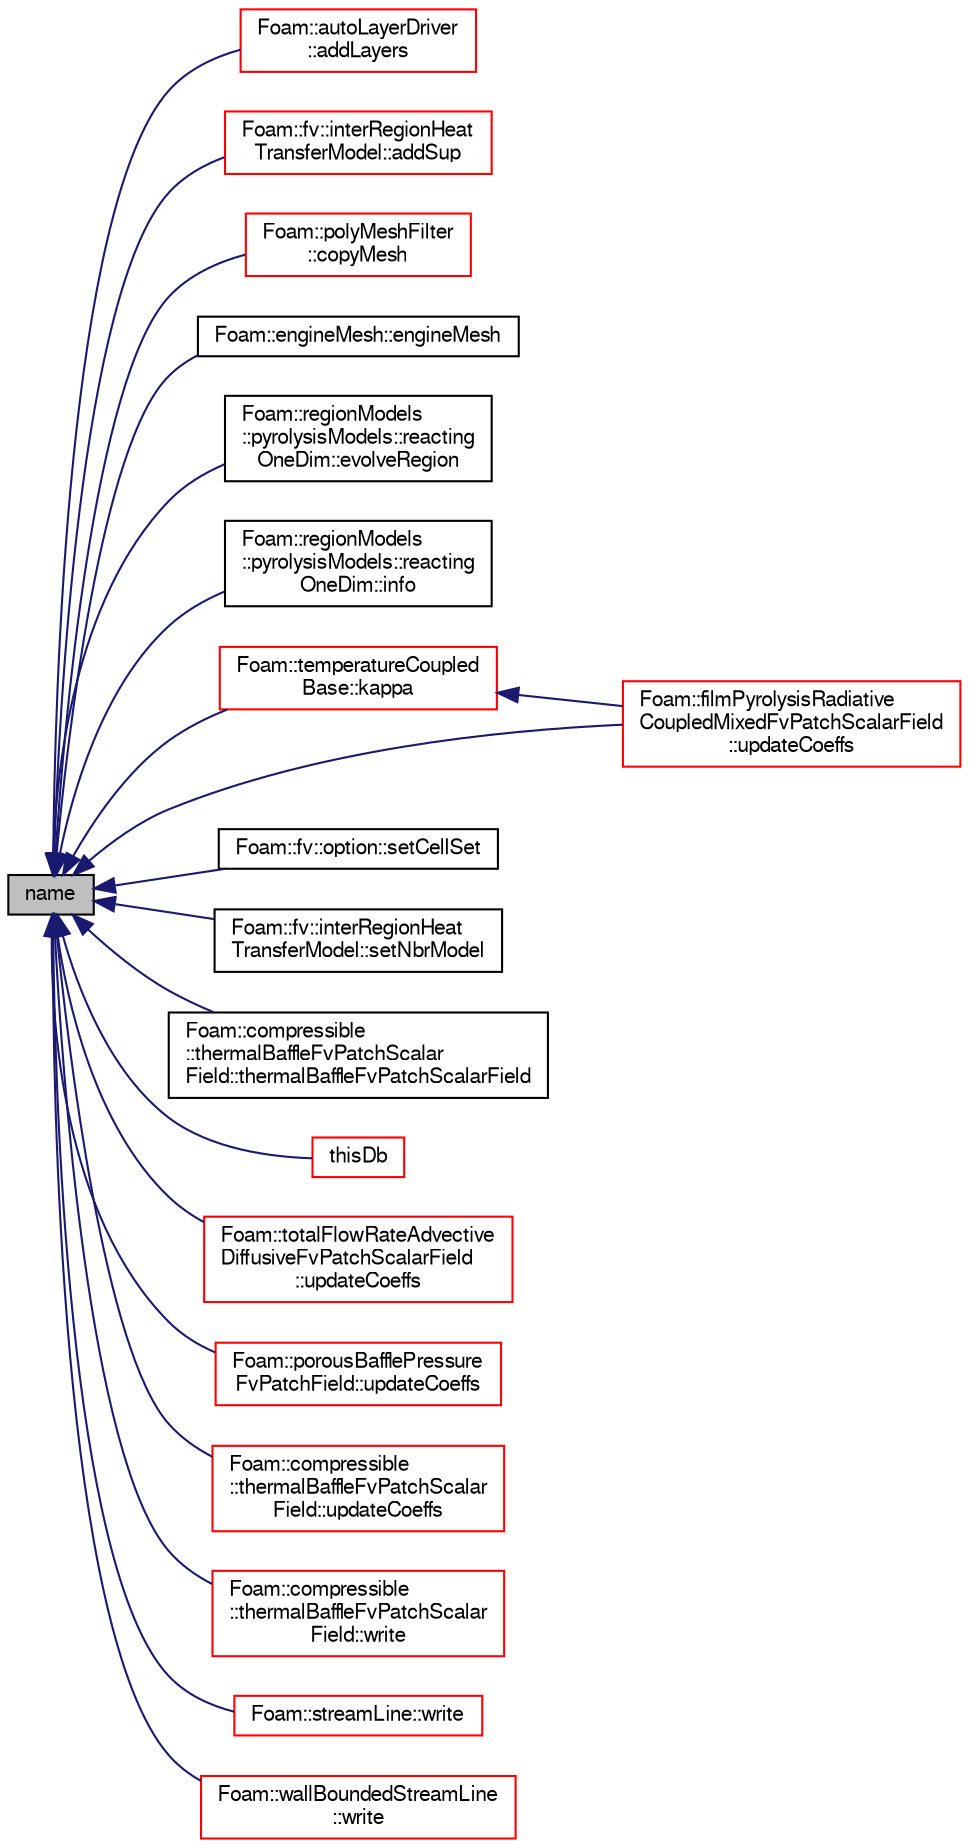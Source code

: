 digraph "name"
{
  bgcolor="transparent";
  edge [fontname="FreeSans",fontsize="10",labelfontname="FreeSans",labelfontsize="10"];
  node [fontname="FreeSans",fontsize="10",shape=record];
  rankdir="LR";
  Node2974 [label="name",height=0.2,width=0.4,color="black", fillcolor="grey75", style="filled", fontcolor="black"];
  Node2974 -> Node2975 [dir="back",color="midnightblue",fontsize="10",style="solid",fontname="FreeSans"];
  Node2975 [label="Foam::autoLayerDriver\l::addLayers",height=0.2,width=0.4,color="red",URL="$a24610.html#a2654851d1ffedc26e8ff1424f7097ba6",tooltip="Add cell layers. "];
  Node2974 -> Node2978 [dir="back",color="midnightblue",fontsize="10",style="solid",fontname="FreeSans"];
  Node2978 [label="Foam::fv::interRegionHeat\lTransferModel::addSup",height=0.2,width=0.4,color="red",URL="$a23542.html#a9c3a3fc9e70c143a42b667f4c9485ec3",tooltip="Source term to energy equation. "];
  Node2974 -> Node2980 [dir="back",color="midnightblue",fontsize="10",style="solid",fontname="FreeSans"];
  Node2980 [label="Foam::polyMeshFilter\l::copyMesh",height=0.2,width=0.4,color="red",URL="$a21598.html#a6d46f578539dd45f89a6ea89738c75b5",tooltip="Return a copy of an fvMesh. "];
  Node2974 -> Node2982 [dir="back",color="midnightblue",fontsize="10",style="solid",fontname="FreeSans"];
  Node2982 [label="Foam::engineMesh::engineMesh",height=0.2,width=0.4,color="black",URL="$a21802.html#ac9e1a1e4fbbd91b4fb4cd7b1155ccd5f",tooltip="Construct from objectRegistry, and read/write options. "];
  Node2974 -> Node2983 [dir="back",color="midnightblue",fontsize="10",style="solid",fontname="FreeSans"];
  Node2983 [label="Foam::regionModels\l::pyrolysisModels::reacting\lOneDim::evolveRegion",height=0.2,width=0.4,color="black",URL="$a28978.html#afde8f52457f90e83a4eaf49755c19ec9",tooltip="Evolve the pyrolysis equations. "];
  Node2974 -> Node2984 [dir="back",color="midnightblue",fontsize="10",style="solid",fontname="FreeSans"];
  Node2984 [label="Foam::regionModels\l::pyrolysisModels::reacting\lOneDim::info",height=0.2,width=0.4,color="black",URL="$a28978.html#ac1b66fe77173de9e5e8542b2823d6071",tooltip="Provide some feedback. "];
  Node2974 -> Node2985 [dir="back",color="midnightblue",fontsize="10",style="solid",fontname="FreeSans"];
  Node2985 [label="Foam::temperatureCoupled\lBase::kappa",height=0.2,width=0.4,color="red",URL="$a30786.html#adbad3ddac3d957ac2b2c8d2b91a93de6",tooltip="Given patch temperature calculate corresponding K field. "];
  Node2985 -> Node2986 [dir="back",color="midnightblue",fontsize="10",style="solid",fontname="FreeSans"];
  Node2986 [label="Foam::filmPyrolysisRadiative\lCoupledMixedFvPatchScalarField\l::updateCoeffs",height=0.2,width=0.4,color="red",URL="$a28982.html#a7e24eafac629d3733181cd942d4c902f",tooltip="Update the coefficients associated with the patch field. "];
  Node2974 -> Node2998 [dir="back",color="midnightblue",fontsize="10",style="solid",fontname="FreeSans"];
  Node2998 [label="Foam::fv::option::setCellSet",height=0.2,width=0.4,color="black",URL="$a23446.html#a19d771929ff982b0089ef6c02f6720fd",tooltip="Set the cell set based on the user input selection mode. "];
  Node2974 -> Node2999 [dir="back",color="midnightblue",fontsize="10",style="solid",fontname="FreeSans"];
  Node2999 [label="Foam::fv::interRegionHeat\lTransferModel::setNbrModel",height=0.2,width=0.4,color="black",URL="$a23542.html#a607d120003885cbdc7627f4f2e97fc45",tooltip="Set the neighbour interRegionHeatTransferModel. "];
  Node2974 -> Node3000 [dir="back",color="midnightblue",fontsize="10",style="solid",fontname="FreeSans"];
  Node3000 [label="Foam::compressible\l::thermalBaffleFvPatchScalar\lField::thermalBaffleFvPatchScalarField",height=0.2,width=0.4,color="black",URL="$a29186.html#ad32be9d3204fc76b9a0936bcb1df989d",tooltip="Construct from patch, internal field and dictionary. "];
  Node2974 -> Node3001 [dir="back",color="midnightblue",fontsize="10",style="solid",fontname="FreeSans"];
  Node3001 [label="thisDb",height=0.2,width=0.4,color="red",URL="$a22766.html#a3175cf15a6333b0363a1dc207810c420",tooltip="Return the object registry - resolve conflict polyMesh/lduMesh. "];
  Node2974 -> Node3004 [dir="back",color="midnightblue",fontsize="10",style="solid",fontname="FreeSans"];
  Node3004 [label="Foam::totalFlowRateAdvective\lDiffusiveFvPatchScalarField\l::updateCoeffs",height=0.2,width=0.4,color="red",URL="$a30794.html#a7e24eafac629d3733181cd942d4c902f",tooltip="Update the coefficients associated with the patch field. "];
  Node2974 -> Node2986 [dir="back",color="midnightblue",fontsize="10",style="solid",fontname="FreeSans"];
  Node2974 -> Node3006 [dir="back",color="midnightblue",fontsize="10",style="solid",fontname="FreeSans"];
  Node3006 [label="Foam::porousBafflePressure\lFvPatchField::updateCoeffs",height=0.2,width=0.4,color="red",URL="$a30826.html#a7e24eafac629d3733181cd942d4c902f",tooltip="Update the coefficients associated with the patch field. "];
  Node2974 -> Node2995 [dir="back",color="midnightblue",fontsize="10",style="solid",fontname="FreeSans"];
  Node2995 [label="Foam::compressible\l::thermalBaffleFvPatchScalar\lField::updateCoeffs",height=0.2,width=0.4,color="red",URL="$a29186.html#a7e24eafac629d3733181cd942d4c902f",tooltip="Update the coefficients associated with the patch field. "];
  Node2974 -> Node3008 [dir="back",color="midnightblue",fontsize="10",style="solid",fontname="FreeSans"];
  Node3008 [label="Foam::compressible\l::thermalBaffleFvPatchScalar\lField::write",height=0.2,width=0.4,color="red",URL="$a29186.html#a293fdfec8bdfbd5c3913ab4c9f3454ff",tooltip="Write. "];
  Node2974 -> Node3009 [dir="back",color="midnightblue",fontsize="10",style="solid",fontname="FreeSans"];
  Node3009 [label="Foam::streamLine::write",height=0.2,width=0.4,color="red",URL="$a28770.html#aac759501cf6c7895a70eecbef0226ae1",tooltip="Calculate the field average data and write. "];
  Node2974 -> Node3011 [dir="back",color="midnightblue",fontsize="10",style="solid",fontname="FreeSans"];
  Node3011 [label="Foam::wallBoundedStreamLine\l::write",height=0.2,width=0.4,color="red",URL="$a28806.html#aac759501cf6c7895a70eecbef0226ae1",tooltip="Calculate the field average data and write. "];
}
